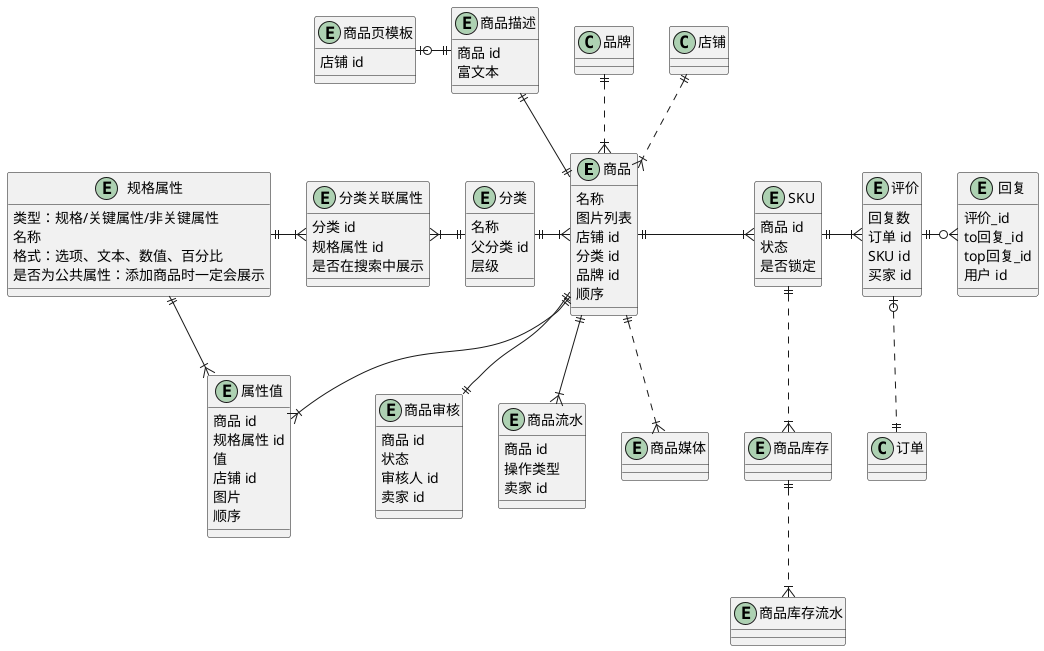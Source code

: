 @startuml 商品UML

' ==================== 商品 ====================
entity 商品 {
    名称
    图片列表
    店铺 id
    分类 id
    品牌 id
    顺序
}
entity SKU {
    商品 id
    状态
    是否锁定
}
entity 分类 {
    名称
    父分类 id
    层级
}
entity 商品审核 {
    商品 id
    状态
    审核人 id
    卖家 id
}
entity 商品流水 {
    商品 id
    操作类型
    卖家 id
}
entity 商品描述 {
    商品 id
    富文本
}
entity 商品页模板 {
    ' 暂不做
    店铺 id
}
entity 商品媒体 {
    ' 暂不做
}
entity 商品库存 {
    ' 暂不做
}
entity 商品库存流水 {
    ' 暂不做
}

店铺 ||..|{ 商品
商品 }|.u.|| 品牌
分类 ||-|{ 商品
商品 ||-|{ SKU
商品 ||--|| 商品审核
商品 ||--|{ 商品流水
商品 ||-u-|| 商品描述
商品描述 ||-l-o| 商品页模板
商品 ||..|{ 商品媒体
SKU ||..|{ 商品库存
商品库存 ||..|{ 商品库存流水

' ==================== 属性 ====================
entity 规格属性 {
    ' 分类不同，规则属性不同
    类型：规格/关键属性/非关键属性
    名称
    格式：选项、文本、数值、百分比
    是否为公共属性：添加商品时一定会展示
}
entity 分类关联属性 {
    分类 id
    规格属性 id
    是否在搜索中展示
}
entity 属性值 {
    商品 id
    规格属性 id
    值
    店铺 id
    图片
    顺序
}

规格属性 ||-|{ 分类关联属性
分类关联属性 }|-|| 分类
规格属性 ||--|{ 属性值
商品 ||--|{ 属性值


' ==================== 评价 ====================
entity 评价 {
    回复数
    订单 id
    SKU id
    买家 id
}
entity 回复 {
    评价_id
    to回复_id
    top回复_id
    用户 id
}


SKU ||-|{ 评价
评价 |o..|| 订单
评价 ||-o{ 回复

@enduml